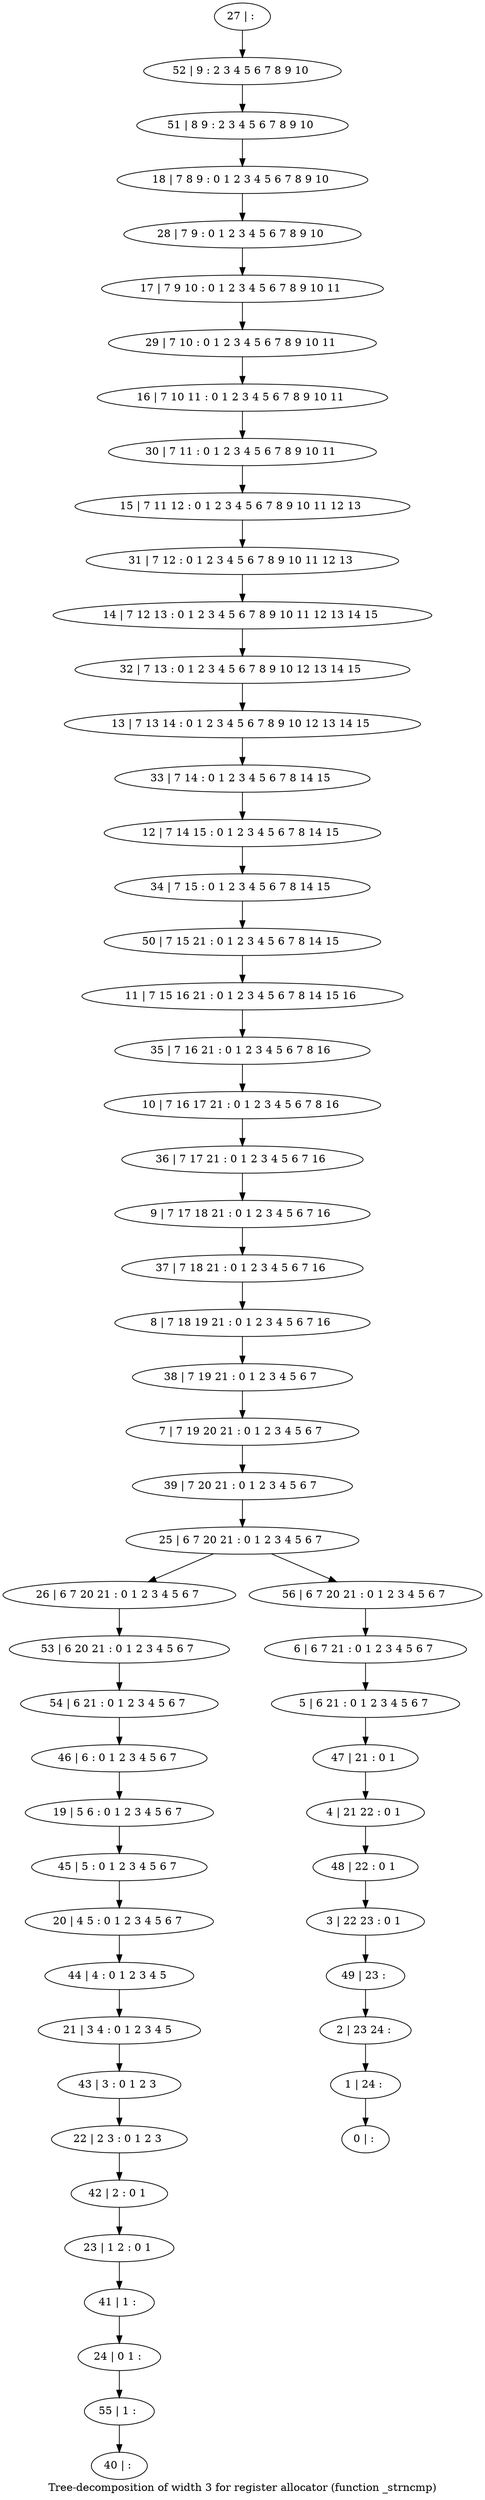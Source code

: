 digraph G {
graph [label="Tree-decomposition of width 3 for register allocator (function _strncmp)"]
0[label="0 | : "];
1[label="1 | 24 : "];
2[label="2 | 23 24 : "];
3[label="3 | 22 23 : 0 1 "];
4[label="4 | 21 22 : 0 1 "];
5[label="5 | 6 21 : 0 1 2 3 4 5 6 7 "];
6[label="6 | 6 7 21 : 0 1 2 3 4 5 6 7 "];
7[label="7 | 7 19 20 21 : 0 1 2 3 4 5 6 7 "];
8[label="8 | 7 18 19 21 : 0 1 2 3 4 5 6 7 16 "];
9[label="9 | 7 17 18 21 : 0 1 2 3 4 5 6 7 16 "];
10[label="10 | 7 16 17 21 : 0 1 2 3 4 5 6 7 8 16 "];
11[label="11 | 7 15 16 21 : 0 1 2 3 4 5 6 7 8 14 15 16 "];
12[label="12 | 7 14 15 : 0 1 2 3 4 5 6 7 8 14 15 "];
13[label="13 | 7 13 14 : 0 1 2 3 4 5 6 7 8 9 10 12 13 14 15 "];
14[label="14 | 7 12 13 : 0 1 2 3 4 5 6 7 8 9 10 11 12 13 14 15 "];
15[label="15 | 7 11 12 : 0 1 2 3 4 5 6 7 8 9 10 11 12 13 "];
16[label="16 | 7 10 11 : 0 1 2 3 4 5 6 7 8 9 10 11 "];
17[label="17 | 7 9 10 : 0 1 2 3 4 5 6 7 8 9 10 11 "];
18[label="18 | 7 8 9 : 0 1 2 3 4 5 6 7 8 9 10 "];
19[label="19 | 5 6 : 0 1 2 3 4 5 6 7 "];
20[label="20 | 4 5 : 0 1 2 3 4 5 6 7 "];
21[label="21 | 3 4 : 0 1 2 3 4 5 "];
22[label="22 | 2 3 : 0 1 2 3 "];
23[label="23 | 1 2 : 0 1 "];
24[label="24 | 0 1 : "];
25[label="25 | 6 7 20 21 : 0 1 2 3 4 5 6 7 "];
26[label="26 | 6 7 20 21 : 0 1 2 3 4 5 6 7 "];
27[label="27 | : "];
28[label="28 | 7 9 : 0 1 2 3 4 5 6 7 8 9 10 "];
29[label="29 | 7 10 : 0 1 2 3 4 5 6 7 8 9 10 11 "];
30[label="30 | 7 11 : 0 1 2 3 4 5 6 7 8 9 10 11 "];
31[label="31 | 7 12 : 0 1 2 3 4 5 6 7 8 9 10 11 12 13 "];
32[label="32 | 7 13 : 0 1 2 3 4 5 6 7 8 9 10 12 13 14 15 "];
33[label="33 | 7 14 : 0 1 2 3 4 5 6 7 8 14 15 "];
34[label="34 | 7 15 : 0 1 2 3 4 5 6 7 8 14 15 "];
35[label="35 | 7 16 21 : 0 1 2 3 4 5 6 7 8 16 "];
36[label="36 | 7 17 21 : 0 1 2 3 4 5 6 7 16 "];
37[label="37 | 7 18 21 : 0 1 2 3 4 5 6 7 16 "];
38[label="38 | 7 19 21 : 0 1 2 3 4 5 6 7 "];
39[label="39 | 7 20 21 : 0 1 2 3 4 5 6 7 "];
40[label="40 | : "];
41[label="41 | 1 : "];
42[label="42 | 2 : 0 1 "];
43[label="43 | 3 : 0 1 2 3 "];
44[label="44 | 4 : 0 1 2 3 4 5 "];
45[label="45 | 5 : 0 1 2 3 4 5 6 7 "];
46[label="46 | 6 : 0 1 2 3 4 5 6 7 "];
47[label="47 | 21 : 0 1 "];
48[label="48 | 22 : 0 1 "];
49[label="49 | 23 : "];
50[label="50 | 7 15 21 : 0 1 2 3 4 5 6 7 8 14 15 "];
51[label="51 | 8 9 : 2 3 4 5 6 7 8 9 10 "];
52[label="52 | 9 : 2 3 4 5 6 7 8 9 10 "];
53[label="53 | 6 20 21 : 0 1 2 3 4 5 6 7 "];
54[label="54 | 6 21 : 0 1 2 3 4 5 6 7 "];
55[label="55 | 1 : "];
56[label="56 | 6 7 20 21 : 0 1 2 3 4 5 6 7 "];
41->24 ;
23->41 ;
42->23 ;
22->42 ;
43->22 ;
21->43 ;
44->21 ;
20->44 ;
45->20 ;
19->45 ;
46->19 ;
26->53 ;
54->46 ;
53->54 ;
55->40 ;
24->55 ;
27->52 ;
52->51 ;
51->18 ;
18->28 ;
28->17 ;
17->29 ;
29->16 ;
16->30 ;
30->15 ;
15->31 ;
31->14 ;
14->32 ;
32->13 ;
13->33 ;
33->12 ;
12->34 ;
34->50 ;
50->11 ;
11->35 ;
35->10 ;
10->36 ;
36->9 ;
9->37 ;
37->8 ;
8->38 ;
38->7 ;
7->39 ;
39->25 ;
6->5 ;
5->47 ;
47->4 ;
4->48 ;
48->3 ;
3->49 ;
49->2 ;
2->1 ;
1->0 ;
56->6 ;
25->26 ;
25->56 ;
}
